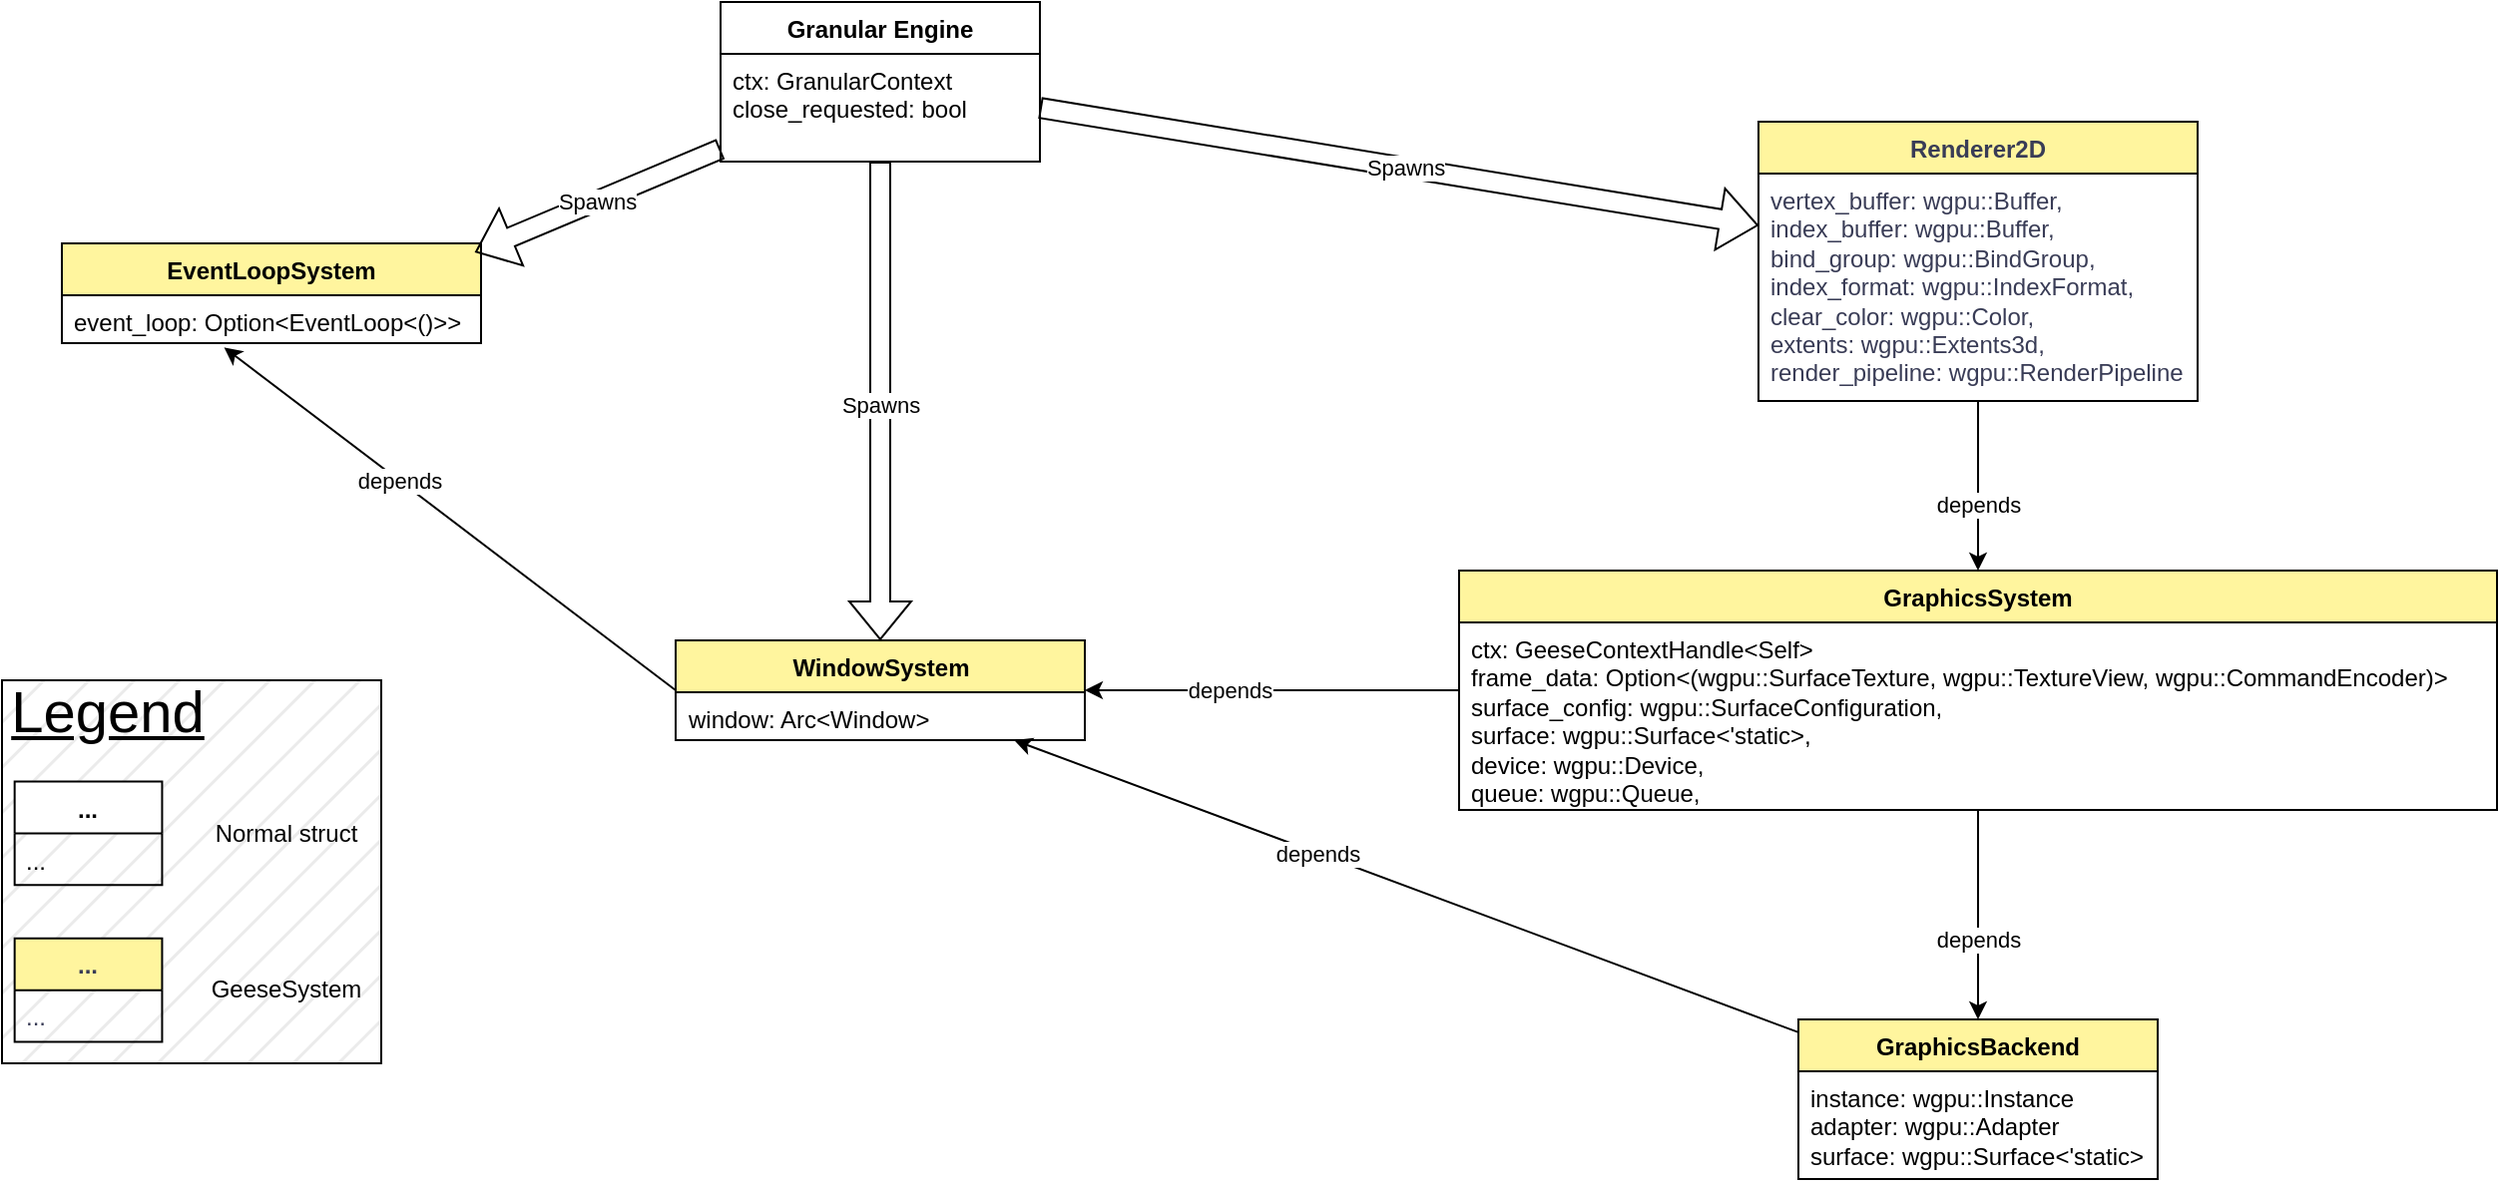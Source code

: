 <mxfile version="22.1.18" type="device">
  <diagram name="Page-1" id="scdSR_qpInPiDmvMLT0b">
    <mxGraphModel dx="534" dy="1464" grid="1" gridSize="10" guides="1" tooltips="1" connect="1" arrows="1" fold="1" page="0" pageScale="1" pageWidth="1654" pageHeight="1169" background="none" math="0" shadow="0">
      <root>
        <mxCell id="0" />
        <mxCell id="1" parent="0" />
        <mxCell id="m9rEDR59P1G20uh2cMed-6" value="GraphicsSystem" style="swimlane;fontStyle=1;align=center;verticalAlign=top;childLayout=stackLayout;horizontal=1;startSize=26;horizontalStack=0;resizeParent=1;resizeParentMax=0;resizeLast=0;collapsible=1;marginBottom=0;whiteSpace=wrap;html=1;labelBackgroundColor=none;gradientDirection=east;fillStyle=solid;fillColor=#FFF59E;" parent="1" vertex="1">
          <mxGeometry x="1210" y="285" width="520" height="120" as="geometry" />
        </mxCell>
        <mxCell id="m9rEDR59P1G20uh2cMed-7" value="ctx: GeeseContextHandle&amp;lt;Self&amp;gt;&lt;br&gt;frame_data: Option&amp;lt;(wgpu::SurfaceTexture, wgpu::TextureView, wgpu::CommandEncoder)&amp;gt;&lt;br&gt;surface_config: wgpu::SurfaceConfiguration,&lt;br&gt;surface: wgpu::Surface&amp;lt;&#39;static&amp;gt;,&lt;br&gt;device: wgpu::Device,&lt;br&gt;queue: wgpu::Queue," style="text;strokeColor=none;fillColor=none;align=left;verticalAlign=top;spacingLeft=4;spacingRight=4;overflow=hidden;rotatable=0;points=[[0,0.5],[1,0.5]];portConstraint=eastwest;whiteSpace=wrap;html=1;labelBackgroundColor=none;" parent="m9rEDR59P1G20uh2cMed-6" vertex="1">
          <mxGeometry y="26" width="520" height="94" as="geometry" />
        </mxCell>
        <mxCell id="m9rEDR59P1G20uh2cMed-10" value="GraphicsBackend" style="swimlane;fontStyle=1;align=center;verticalAlign=top;childLayout=stackLayout;horizontal=1;startSize=26;horizontalStack=0;resizeParent=1;resizeParentMax=0;resizeLast=0;collapsible=1;marginBottom=0;whiteSpace=wrap;html=1;labelBackgroundColor=none;fillColor=#FFF59E;" parent="1" vertex="1">
          <mxGeometry x="1380" y="510" width="180" height="80" as="geometry" />
        </mxCell>
        <mxCell id="m9rEDR59P1G20uh2cMed-11" value="instance: wgpu::Instance&lt;br&gt;adapter: wgpu::Adapter&lt;br&gt;surface: wgpu::Surface&amp;lt;&#39;static&amp;gt;" style="text;strokeColor=none;fillColor=none;align=left;verticalAlign=top;spacingLeft=4;spacingRight=4;overflow=hidden;rotatable=0;points=[[0,0.5],[1,0.5]];portConstraint=eastwest;whiteSpace=wrap;html=1;labelBackgroundColor=none;" parent="m9rEDR59P1G20uh2cMed-10" vertex="1">
          <mxGeometry y="26" width="180" height="54" as="geometry" />
        </mxCell>
        <mxCell id="m9rEDR59P1G20uh2cMed-14" value="WindowSystem" style="swimlane;fontStyle=1;align=center;verticalAlign=top;childLayout=stackLayout;horizontal=1;startSize=26;horizontalStack=0;resizeParent=1;resizeParentMax=0;resizeLast=0;collapsible=1;marginBottom=0;whiteSpace=wrap;html=1;labelBackgroundColor=none;fillColor=#FFF59E;" parent="1" vertex="1">
          <mxGeometry x="817.5" y="320" width="205" height="50" as="geometry" />
        </mxCell>
        <mxCell id="m9rEDR59P1G20uh2cMed-15" value="window: Arc&amp;lt;Window&amp;gt;" style="text;strokeColor=none;fillColor=none;align=left;verticalAlign=top;spacingLeft=4;spacingRight=4;overflow=hidden;rotatable=0;points=[[0,0.5],[1,0.5]];portConstraint=eastwest;whiteSpace=wrap;html=1;labelBackgroundColor=none;" parent="m9rEDR59P1G20uh2cMed-14" vertex="1">
          <mxGeometry y="26" width="205" height="24" as="geometry" />
        </mxCell>
        <mxCell id="m9rEDR59P1G20uh2cMed-33" value="EventLoopSystem" style="swimlane;fontStyle=1;align=center;verticalAlign=top;childLayout=stackLayout;horizontal=1;startSize=26;horizontalStack=0;resizeParent=1;resizeParentMax=0;resizeLast=0;collapsible=1;marginBottom=0;whiteSpace=wrap;html=1;labelBackgroundColor=none;fillColor=#FFF59E;" parent="1" vertex="1">
          <mxGeometry x="510" y="121" width="210" height="50" as="geometry" />
        </mxCell>
        <mxCell id="m9rEDR59P1G20uh2cMed-34" value="event_loop: Option&amp;lt;EventLoop&amp;lt;()&amp;gt;&amp;gt;" style="text;strokeColor=none;fillColor=none;align=left;verticalAlign=top;spacingLeft=4;spacingRight=4;overflow=hidden;rotatable=0;points=[[0,0.5],[1,0.5]];portConstraint=eastwest;whiteSpace=wrap;html=1;labelBackgroundColor=none;" parent="m9rEDR59P1G20uh2cMed-33" vertex="1">
          <mxGeometry y="26" width="210" height="24" as="geometry" />
        </mxCell>
        <mxCell id="m9rEDR59P1G20uh2cMed-36" style="rounded=0;orthogonalLoop=1;jettySize=auto;html=1;exitX=0;exitY=0.5;exitDx=0;exitDy=0;entryX=0.387;entryY=1.091;entryDx=0;entryDy=0;entryPerimeter=0;labelBackgroundColor=none;fontColor=default;" parent="1" source="m9rEDR59P1G20uh2cMed-14" target="m9rEDR59P1G20uh2cMed-34" edge="1">
          <mxGeometry relative="1" as="geometry" />
        </mxCell>
        <mxCell id="wxNGhqYiq1o9LOjUNz23-9" value="depends" style="edgeLabel;html=1;align=center;verticalAlign=middle;resizable=0;points=[];" parent="m9rEDR59P1G20uh2cMed-36" vertex="1" connectable="0">
          <mxGeometry x="0.226" relative="1" as="geometry">
            <mxPoint as="offset" />
          </mxGeometry>
        </mxCell>
        <mxCell id="wxNGhqYiq1o9LOjUNz23-2" value="Granular Engine" style="swimlane;fontStyle=1;align=center;verticalAlign=top;childLayout=stackLayout;horizontal=1;startSize=26;horizontalStack=0;resizeParent=1;resizeParentMax=0;resizeLast=0;collapsible=1;marginBottom=0;whiteSpace=wrap;html=1;labelBackgroundColor=none;" parent="1" vertex="1">
          <mxGeometry x="840" width="160" height="80" as="geometry" />
        </mxCell>
        <mxCell id="wxNGhqYiq1o9LOjUNz23-3" value="ctx: GranularContext&lt;br&gt;close_requested: bool" style="text;strokeColor=none;fillColor=none;align=left;verticalAlign=top;spacingLeft=4;spacingRight=4;overflow=hidden;rotatable=0;points=[[0,0.5],[1,0.5]];portConstraint=eastwest;whiteSpace=wrap;html=1;labelBackgroundColor=none;" parent="wxNGhqYiq1o9LOjUNz23-2" vertex="1">
          <mxGeometry y="26" width="160" height="54" as="geometry" />
        </mxCell>
        <mxCell id="wxNGhqYiq1o9LOjUNz23-4" value="" style="shape=flexArrow;endArrow=classic;html=1;rounded=0;entryX=0.986;entryY=0.088;entryDx=0;entryDy=0;entryPerimeter=0;" parent="1" source="wxNGhqYiq1o9LOjUNz23-2" target="m9rEDR59P1G20uh2cMed-33" edge="1">
          <mxGeometry width="50" height="50" relative="1" as="geometry">
            <mxPoint x="690" y="100" as="sourcePoint" />
            <mxPoint x="740" y="50" as="targetPoint" />
          </mxGeometry>
        </mxCell>
        <mxCell id="wxNGhqYiq1o9LOjUNz23-5" value="Spawns" style="edgeLabel;html=1;align=center;verticalAlign=middle;resizable=0;points=[];" parent="wxNGhqYiq1o9LOjUNz23-4" vertex="1" connectable="0">
          <mxGeometry x="0.017" relative="1" as="geometry">
            <mxPoint as="offset" />
          </mxGeometry>
        </mxCell>
        <mxCell id="wxNGhqYiq1o9LOjUNz23-6" value="" style="shape=flexArrow;endArrow=classic;html=1;rounded=0;" parent="1" source="wxNGhqYiq1o9LOjUNz23-2" target="uEhZtXnlEaebe-SnYs36-4" edge="1">
          <mxGeometry width="50" height="50" relative="1" as="geometry">
            <mxPoint x="865" y="130" as="sourcePoint" />
            <mxPoint x="740" y="187" as="targetPoint" />
          </mxGeometry>
        </mxCell>
        <mxCell id="wxNGhqYiq1o9LOjUNz23-7" value="Spawns" style="edgeLabel;html=1;align=center;verticalAlign=middle;resizable=0;points=[];" parent="wxNGhqYiq1o9LOjUNz23-6" vertex="1" connectable="0">
          <mxGeometry x="0.017" relative="1" as="geometry">
            <mxPoint as="offset" />
          </mxGeometry>
        </mxCell>
        <mxCell id="wxNGhqYiq1o9LOjUNz23-10" value="" style="shape=flexArrow;endArrow=classic;html=1;rounded=0;" parent="1" source="wxNGhqYiq1o9LOjUNz23-2" target="m9rEDR59P1G20uh2cMed-14" edge="1">
          <mxGeometry width="50" height="50" relative="1" as="geometry">
            <mxPoint x="827" y="148" as="sourcePoint" />
            <mxPoint x="869" y="266" as="targetPoint" />
          </mxGeometry>
        </mxCell>
        <mxCell id="wxNGhqYiq1o9LOjUNz23-11" value="Spawns" style="edgeLabel;html=1;align=center;verticalAlign=middle;resizable=0;points=[];" parent="wxNGhqYiq1o9LOjUNz23-10" vertex="1" connectable="0">
          <mxGeometry x="0.017" relative="1" as="geometry">
            <mxPoint as="offset" />
          </mxGeometry>
        </mxCell>
        <mxCell id="wxNGhqYiq1o9LOjUNz23-12" style="rounded=0;orthogonalLoop=1;jettySize=auto;html=1;labelBackgroundColor=none;fontColor=default;" parent="1" source="m9rEDR59P1G20uh2cMed-10" target="m9rEDR59P1G20uh2cMed-14" edge="1">
          <mxGeometry relative="1" as="geometry">
            <mxPoint x="680" y="395" as="sourcePoint" />
            <mxPoint x="640" y="232" as="targetPoint" />
          </mxGeometry>
        </mxCell>
        <mxCell id="wxNGhqYiq1o9LOjUNz23-13" value="depends" style="edgeLabel;html=1;align=center;verticalAlign=middle;resizable=0;points=[];" parent="wxNGhqYiq1o9LOjUNz23-12" vertex="1" connectable="0">
          <mxGeometry x="0.226" relative="1" as="geometry">
            <mxPoint as="offset" />
          </mxGeometry>
        </mxCell>
        <mxCell id="wxNGhqYiq1o9LOjUNz23-14" style="rounded=0;orthogonalLoop=1;jettySize=auto;html=1;labelBackgroundColor=none;fontColor=default;" parent="1" source="m9rEDR59P1G20uh2cMed-6" target="m9rEDR59P1G20uh2cMed-10" edge="1">
          <mxGeometry relative="1" as="geometry">
            <mxPoint x="1325" y="253" as="sourcePoint" />
            <mxPoint x="1130" y="250" as="targetPoint" />
          </mxGeometry>
        </mxCell>
        <mxCell id="wxNGhqYiq1o9LOjUNz23-15" value="depends" style="edgeLabel;html=1;align=center;verticalAlign=middle;resizable=0;points=[];" parent="wxNGhqYiq1o9LOjUNz23-14" vertex="1" connectable="0">
          <mxGeometry x="0.226" relative="1" as="geometry">
            <mxPoint as="offset" />
          </mxGeometry>
        </mxCell>
        <mxCell id="wxNGhqYiq1o9LOjUNz23-16" style="rounded=0;orthogonalLoop=1;jettySize=auto;html=1;labelBackgroundColor=none;fontColor=default;" parent="1" source="m9rEDR59P1G20uh2cMed-6" target="m9rEDR59P1G20uh2cMed-14" edge="1">
          <mxGeometry relative="1" as="geometry">
            <mxPoint x="925" y="330" as="sourcePoint" />
            <mxPoint x="982" y="376" as="targetPoint" />
          </mxGeometry>
        </mxCell>
        <mxCell id="wxNGhqYiq1o9LOjUNz23-17" value="depends" style="edgeLabel;html=1;align=center;verticalAlign=middle;resizable=0;points=[];" parent="wxNGhqYiq1o9LOjUNz23-16" vertex="1" connectable="0">
          <mxGeometry x="0.226" relative="1" as="geometry">
            <mxPoint as="offset" />
          </mxGeometry>
        </mxCell>
        <mxCell id="wxNGhqYiq1o9LOjUNz23-25" value="" style="group;strokeColor=default;fillColor=#EBEBEB;fillStyle=hatch;" parent="1" vertex="1" connectable="0">
          <mxGeometry x="480" y="340" width="190" height="192" as="geometry" />
        </mxCell>
        <mxCell id="wxNGhqYiq1o9LOjUNz23-18" value="..." style="swimlane;fontStyle=1;align=center;verticalAlign=top;childLayout=stackLayout;horizontal=1;startSize=26;horizontalStack=0;resizeParent=1;resizeParentMax=0;resizeLast=0;collapsible=1;marginBottom=0;whiteSpace=wrap;html=1;labelBackgroundColor=none;fillColor=#FFF59E;strokeColor=default;fontColor=#393C56;" parent="wxNGhqYiq1o9LOjUNz23-25" vertex="1">
          <mxGeometry x="6.333" y="129.327" width="73.889" height="51.888" as="geometry" />
        </mxCell>
        <mxCell id="wxNGhqYiq1o9LOjUNz23-19" value="..." style="text;strokeColor=none;fillColor=none;align=left;verticalAlign=top;spacingLeft=4;spacingRight=4;overflow=hidden;rotatable=0;points=[[0,0.5],[1,0.5]];portConstraint=eastwest;whiteSpace=wrap;html=1;labelBackgroundColor=none;fontColor=#393C56;" parent="wxNGhqYiq1o9LOjUNz23-18" vertex="1">
          <mxGeometry y="26" width="73.889" height="25.888" as="geometry" />
        </mxCell>
        <mxCell id="wxNGhqYiq1o9LOjUNz23-20" value="&lt;font style=&quot;font-size: 29px;&quot;&gt;&lt;u&gt;Legend&lt;/u&gt;&lt;/font&gt;" style="text;html=1;strokeColor=none;fillColor=none;align=center;verticalAlign=middle;whiteSpace=wrap;rounded=0;" parent="wxNGhqYiq1o9LOjUNz23-25" vertex="1">
          <mxGeometry width="105.556" height="32.36" as="geometry" />
        </mxCell>
        <mxCell id="wxNGhqYiq1o9LOjUNz23-21" value="GeeseSystem" style="text;html=1;strokeColor=none;fillColor=none;align=center;verticalAlign=middle;whiteSpace=wrap;rounded=0;" parent="wxNGhqYiq1o9LOjUNz23-25" vertex="1">
          <mxGeometry x="95" y="139.094" width="95" height="32.36" as="geometry" />
        </mxCell>
        <mxCell id="wxNGhqYiq1o9LOjUNz23-22" value="..." style="swimlane;fontStyle=1;align=center;verticalAlign=top;childLayout=stackLayout;horizontal=1;startSize=26;horizontalStack=0;resizeParent=1;resizeParentMax=0;resizeLast=0;collapsible=1;marginBottom=0;whiteSpace=wrap;html=1;labelBackgroundColor=none;" parent="wxNGhqYiq1o9LOjUNz23-25" vertex="1">
          <mxGeometry x="6.333" y="50.697" width="73.889" height="51.888" as="geometry" />
        </mxCell>
        <mxCell id="wxNGhqYiq1o9LOjUNz23-23" value="..." style="text;strokeColor=none;fillColor=none;align=left;verticalAlign=top;spacingLeft=4;spacingRight=4;overflow=hidden;rotatable=0;points=[[0,0.5],[1,0.5]];portConstraint=eastwest;whiteSpace=wrap;html=1;labelBackgroundColor=none;" parent="wxNGhqYiq1o9LOjUNz23-22" vertex="1">
          <mxGeometry y="26" width="73.889" height="25.888" as="geometry" />
        </mxCell>
        <mxCell id="wxNGhqYiq1o9LOjUNz23-24" value="Normal struct" style="text;html=1;strokeColor=none;fillColor=none;align=center;verticalAlign=middle;whiteSpace=wrap;rounded=0;" parent="wxNGhqYiq1o9LOjUNz23-25" vertex="1">
          <mxGeometry x="95" y="60.463" width="95" height="32.36" as="geometry" />
        </mxCell>
        <mxCell id="uEhZtXnlEaebe-SnYs36-4" value="Renderer2D" style="swimlane;fontStyle=1;align=center;verticalAlign=top;childLayout=stackLayout;horizontal=1;startSize=26;horizontalStack=0;resizeParent=1;resizeParentMax=0;resizeLast=0;collapsible=1;marginBottom=0;whiteSpace=wrap;html=1;labelBackgroundColor=none;fillColor=#FFF59E;strokeColor=#000000;fontColor=#393C56;" vertex="1" parent="1">
          <mxGeometry x="1360" y="60" width="220" height="140" as="geometry" />
        </mxCell>
        <mxCell id="uEhZtXnlEaebe-SnYs36-5" value="vertex_buffer: wgpu::Buffer,&lt;br&gt;index_buffer: wgpu::Buffer,&lt;br&gt;bind_group: wgpu::BindGroup,&lt;br&gt;index_format: wgpu::IndexFormat,&lt;br&gt;clear_color: wgpu::Color,&lt;br&gt;extents: wgpu::Extents3d,&lt;br&gt;render_pipeline: wgpu::RenderPipeline" style="text;strokeColor=none;fillColor=none;align=left;verticalAlign=top;spacingLeft=4;spacingRight=4;overflow=hidden;rotatable=0;points=[[0,0.5],[1,0.5]];portConstraint=eastwest;whiteSpace=wrap;html=1;labelBackgroundColor=none;fontColor=#393C56;" vertex="1" parent="uEhZtXnlEaebe-SnYs36-4">
          <mxGeometry y="26" width="220" height="114" as="geometry" />
        </mxCell>
        <mxCell id="uEhZtXnlEaebe-SnYs36-6" style="rounded=0;orthogonalLoop=1;jettySize=auto;html=1;labelBackgroundColor=none;fontColor=default;" edge="1" parent="1" source="uEhZtXnlEaebe-SnYs36-4" target="m9rEDR59P1G20uh2cMed-6">
          <mxGeometry relative="1" as="geometry">
            <mxPoint x="1306" y="440" as="sourcePoint" />
            <mxPoint x="1309" y="570" as="targetPoint" />
          </mxGeometry>
        </mxCell>
        <mxCell id="uEhZtXnlEaebe-SnYs36-7" value="depends" style="edgeLabel;html=1;align=center;verticalAlign=middle;resizable=0;points=[];" vertex="1" connectable="0" parent="uEhZtXnlEaebe-SnYs36-6">
          <mxGeometry x="0.226" relative="1" as="geometry">
            <mxPoint as="offset" />
          </mxGeometry>
        </mxCell>
      </root>
    </mxGraphModel>
  </diagram>
</mxfile>
